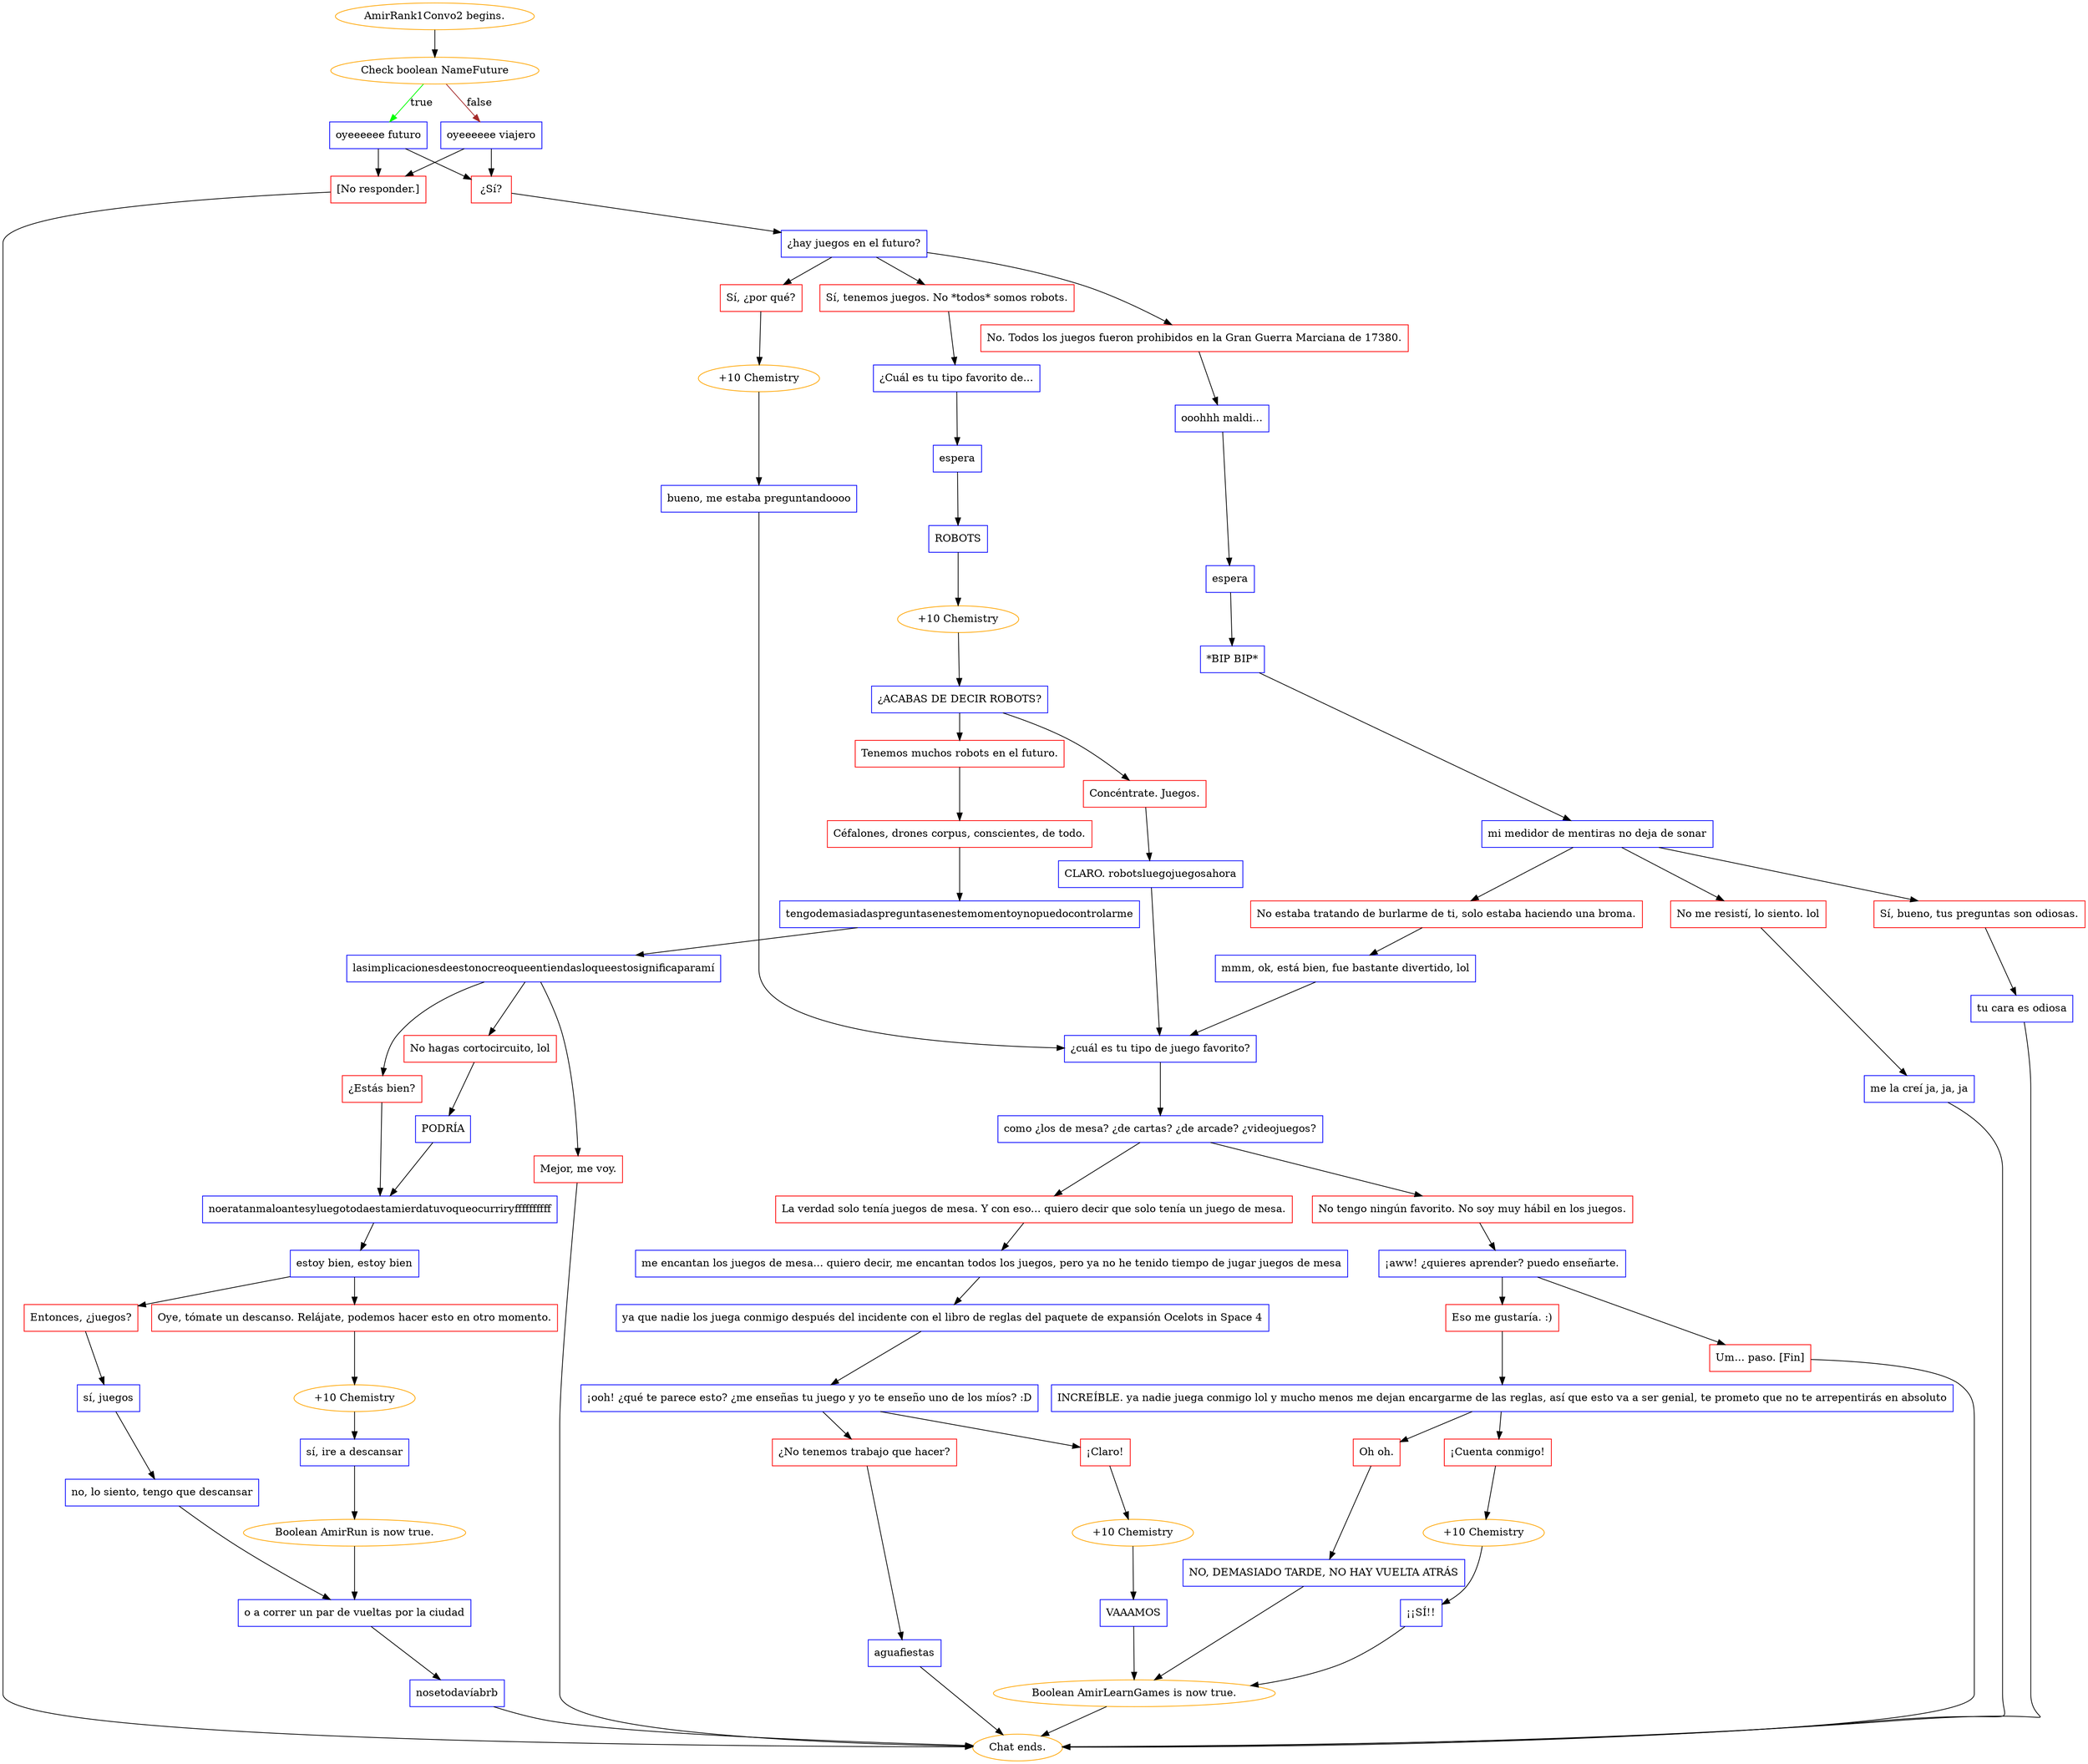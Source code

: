 digraph {
	"AmirRank1Convo2 begins." [color=orange];
		"AmirRank1Convo2 begins." -> j860260689;
	j860260689 [label="Check boolean NameFuture",color=orange];
		j860260689 -> j2744390748 [label=true,color=green];
		j860260689 -> j332190654 [label=false,color=brown];
	j2744390748 [label="oyeeeeee futuro",shape=box,color=blue];
		j2744390748 -> j2122309104;
		j2744390748 -> j216489096;
	j332190654 [label="oyeeeeee viajero",shape=box,color=blue];
		j332190654 -> j2122309104;
		j332190654 -> j216489096;
	j2122309104 [label="¿Sí?",shape=box,color=red];
		j2122309104 -> j3344233572;
	j216489096 [label="[No responder.]",shape=box,color=red];
		j216489096 -> "Chat ends.";
	j3344233572 [label="¿hay juegos en el futuro?",shape=box,color=blue];
		j3344233572 -> j2127846207;
		j3344233572 -> j3873506330;
		j3344233572 -> j2259839597;
	"Chat ends." [color=orange];
	j2127846207 [label="No. Todos los juegos fueron prohibidos en la Gran Guerra Marciana de 17380.",shape=box,color=red];
		j2127846207 -> j3614972124;
	j3873506330 [label="Sí, ¿por qué?",shape=box,color=red];
		j3873506330 -> j2447076483;
	j2259839597 [label="Sí, tenemos juegos. No *todos* somos robots.",shape=box,color=red];
		j2259839597 -> j439713763;
	j3614972124 [label="ooohhh maldi...",shape=box,color=blue];
		j3614972124 -> j3099077163;
	j2447076483 [label="+10 Chemistry",color=orange];
		j2447076483 -> j2054348945;
	j439713763 [label="¿Cuál es tu tipo favorito de...",shape=box,color=blue];
		j439713763 -> j3359956717;
	j3099077163 [label="espera",shape=box,color=blue];
		j3099077163 -> j3600515694;
	j2054348945 [label="bueno, me estaba preguntandoooo",shape=box,color=blue];
		j2054348945 -> j2858178618;
	j3359956717 [label="espera",shape=box,color=blue];
		j3359956717 -> j803527715;
	j3600515694 [label="*BIP BIP*",shape=box,color=blue];
		j3600515694 -> j231198924;
	j2858178618 [label="¿cuál es tu tipo de juego favorito?",shape=box,color=blue];
		j2858178618 -> j3005560708;
	j803527715 [label="ROBOTS",shape=box,color=blue];
		j803527715 -> j1196961046;
	j231198924 [label="mi medidor de mentiras no deja de sonar",shape=box,color=blue];
		j231198924 -> j1620141701;
		j231198924 -> j1351080043;
		j231198924 -> j880133490;
	j3005560708 [label="como ¿los de mesa? ¿de cartas? ¿de arcade? ¿videojuegos?",shape=box,color=blue];
		j3005560708 -> j745660516;
		j3005560708 -> j2294121009;
	j1196961046 [label="+10 Chemistry",color=orange];
		j1196961046 -> j1131978741;
	j1620141701 [label="Sí, bueno, tus preguntas son odiosas.",shape=box,color=red];
		j1620141701 -> j1487993037;
	j1351080043 [label="No me resistí, lo siento. lol",shape=box,color=red];
		j1351080043 -> j1594075176;
	j880133490 [label="No estaba tratando de burlarme de ti, solo estaba haciendo una broma.",shape=box,color=red];
		j880133490 -> j1793421039;
	j745660516 [label="La verdad solo tenía juegos de mesa. Y con eso... quiero decir que solo tenía un juego de mesa.",shape=box,color=red];
		j745660516 -> j599210379;
	j2294121009 [label="No tengo ningún favorito. No soy muy hábil en los juegos.",shape=box,color=red];
		j2294121009 -> j374695227;
	j1131978741 [label="¿ACABAS DE DECIR ROBOTS?",shape=box,color=blue];
		j1131978741 -> j1799282496;
		j1131978741 -> j3327911576;
	j1487993037 [label="tu cara es odiosa",shape=box,color=blue];
		j1487993037 -> "Chat ends.";
	j1594075176 [label="me la creí ja, ja, ja",shape=box,color=blue];
		j1594075176 -> "Chat ends.";
	j1793421039 [label="mmm, ok, está bien, fue bastante divertido, lol",shape=box,color=blue];
		j1793421039 -> j2858178618;
	j599210379 [label="me encantan los juegos de mesa... quiero decir, me encantan todos los juegos, pero ya no he tenido tiempo de jugar juegos de mesa",shape=box,color=blue];
		j599210379 -> j2467277;
	j374695227 [label="¡aww! ¿quieres aprender? puedo enseñarte.",shape=box,color=blue];
		j374695227 -> j1944926629;
		j374695227 -> j2494863011;
	j1799282496 [label="Concéntrate. Juegos.",shape=box,color=red];
		j1799282496 -> j2920852214;
	j3327911576 [label="Tenemos muchos robots en el futuro.",shape=box,color=red];
		j3327911576 -> j3474902348;
	j2467277 [label="ya que nadie los juega conmigo después del incidente con el libro de reglas del paquete de expansión Ocelots in Space 4",shape=box,color=blue];
		j2467277 -> j4219070488;
	j1944926629 [label="Eso me gustaría. :)",shape=box,color=red];
		j1944926629 -> j4158796426;
	j2494863011 [label="Um... paso. [Fin]",shape=box,color=red];
		j2494863011 -> "Chat ends.";
	j2920852214 [label="CLARO. robotsluegojuegosahora",shape=box,color=blue];
		j2920852214 -> j2858178618;
	j3474902348 [label="Céfalones, drones corpus, conscientes, de todo.",shape=box,color=red];
		j3474902348 -> j1913750701;
	j4219070488 [label="¡ooh! ¿qué te parece esto? ¿me enseñas tu juego y yo te enseño uno de los míos? :D",shape=box,color=blue];
		j4219070488 -> j2840616552;
		j4219070488 -> j4021411515;
	j4158796426 [label="INCREÍBLE. ya nadie juega conmigo lol y mucho menos me dejan encargarme de las reglas, así que esto va a ser genial, te prometo que no te arrepentirás en absoluto",shape=box,color=blue];
		j4158796426 -> j3896561081;
		j4158796426 -> j3307790552;
	j1913750701 [label="tengodemasiadaspreguntasenestemomentoynopuedocontrolarme",shape=box,color=blue];
		j1913750701 -> j2174603478;
	j2840616552 [label="¡Claro!",shape=box,color=red];
		j2840616552 -> j1439512780;
	j4021411515 [label="¿No tenemos trabajo que hacer?",shape=box,color=red];
		j4021411515 -> j2783702954;
	j3896561081 [label="Oh oh.",shape=box,color=red];
		j3896561081 -> j3911607810;
	j3307790552 [label="¡Cuenta conmigo!",shape=box,color=red];
		j3307790552 -> j2297266504;
	j2174603478 [label="lasimplicacionesdeestonocreoqueentiendasloqueestosignificaparamí",shape=box,color=blue];
		j2174603478 -> j2909220624;
		j2174603478 -> j2157021044;
		j2174603478 -> j571229081;
	j1439512780 [label="+10 Chemistry",color=orange];
		j1439512780 -> j3104698572;
	j2783702954 [label="aguafiestas",shape=box,color=blue];
		j2783702954 -> "Chat ends.";
	j3911607810 [label="NO, DEMASIADO TARDE, NO HAY VUELTA ATRÁS",shape=box,color=blue];
		j3911607810 -> j4056981588;
	j2297266504 [label="+10 Chemistry",color=orange];
		j2297266504 -> j1020115494;
	j2909220624 [label="No hagas cortocircuito, lol",shape=box,color=red];
		j2909220624 -> j3193445869;
	j2157021044 [label="¿Estás bien?",shape=box,color=red];
		j2157021044 -> j661077682;
	j571229081 [label="Mejor, me voy.",shape=box,color=red];
		j571229081 -> "Chat ends.";
	j3104698572 [label="VAAAMOS",shape=box,color=blue];
		j3104698572 -> j4056981588;
	j4056981588 [label="Boolean AmirLearnGames is now true.",color=orange];
		j4056981588 -> "Chat ends.";
	j1020115494 [label="¡¡SÍ!!",shape=box,color=blue];
		j1020115494 -> j4056981588;
	j3193445869 [label="PODRÍA",shape=box,color=blue];
		j3193445869 -> j661077682;
	j661077682 [label="noeratanmaloantesyluegotodaestamierdatuvoqueocurriryffffffffff",shape=box,color=blue];
		j661077682 -> j3840626683;
	j3840626683 [label="estoy bien, estoy bien",shape=box,color=blue];
		j3840626683 -> j2011965407;
		j3840626683 -> j2862358805;
	j2011965407 [label="Entonces, ¿juegos?",shape=box,color=red];
		j2011965407 -> j2164479148;
	j2862358805 [label="Oye, tómate un descanso. Relájate, podemos hacer esto en otro momento.",shape=box,color=red];
		j2862358805 -> j3506569133;
	j2164479148 [label="sí, juegos",shape=box,color=blue];
		j2164479148 -> j3010844323;
	j3506569133 [label="+10 Chemistry",color=orange];
		j3506569133 -> j2217772342;
	j3010844323 [label="no, lo siento, tengo que descansar",shape=box,color=blue];
		j3010844323 -> j3102042564;
	j2217772342 [label="sí, ire a descansar",shape=box,color=blue];
		j2217772342 -> j3378709686;
	j3102042564 [label="o a correr un par de vueltas por la ciudad",shape=box,color=blue];
		j3102042564 -> j434752963;
	j3378709686 [label="Boolean AmirRun is now true.",color=orange];
		j3378709686 -> j3102042564;
	j434752963 [label="nosetodavíabrb",shape=box,color=blue];
		j434752963 -> "Chat ends.";
}